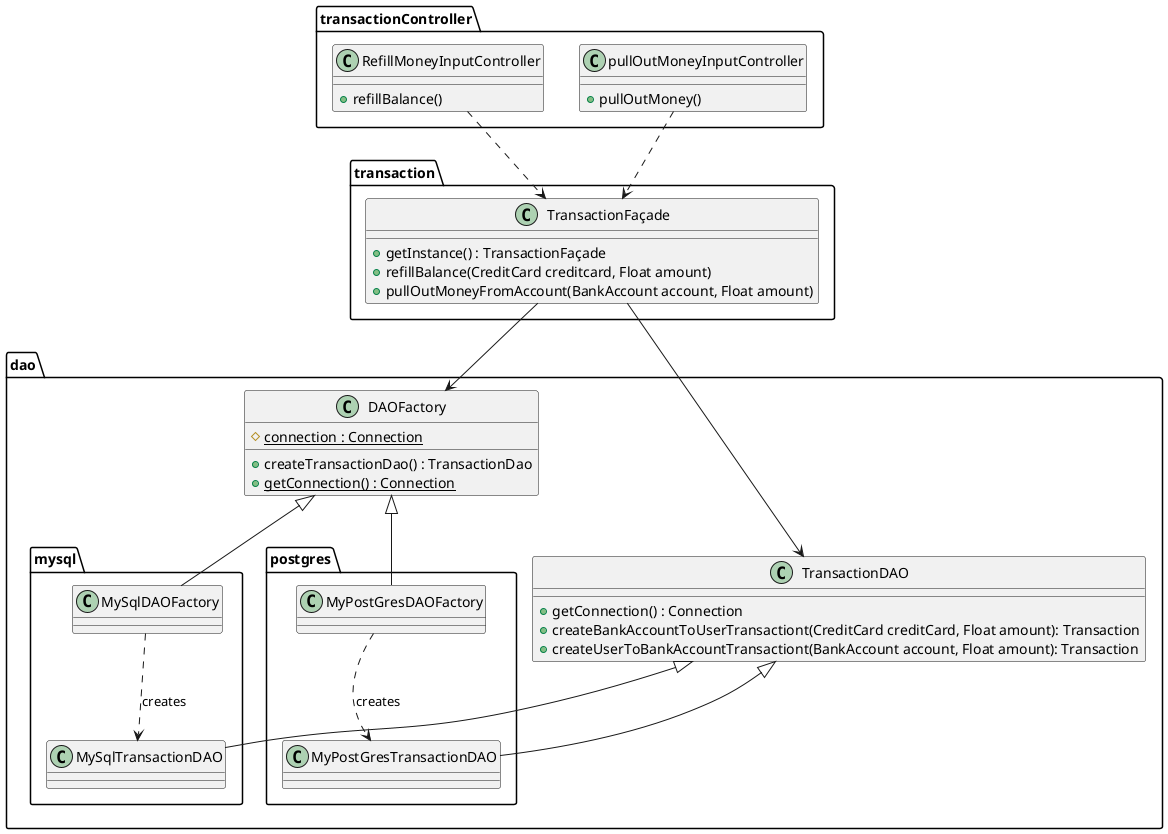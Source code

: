 @startuml manage_balance

package transactionController <<Folder>> {
  
  class RefillMoneyInputController{
    +refillBalance()
  }
  class pullOutMoneyInputController{
    +pullOutMoney()
  }
}

package transaction <<Folder>> {
  class TransactionFaçade {
    +getInstance() : TransactionFaçade
    +refillBalance(CreditCard creditcard, Float amount)
    +pullOutMoneyFromAccount(BankAccount account, Float amount)
  }
  
}

package dao <<Folder>> {

  class DAOFactory {
    #{static}connection : Connection
    +createTransactionDao() : TransactionDao
    +{static}getConnection() : Connection
  }

  package mysql <<Folder>> {
    class MySqlDAOFactory {}
    class MySqlTransactionDAO {}
    
    MySqlDAOFactory .down.> MySqlTransactionDAO : creates
  }
  
  package postgres <<Folder>> {
    class MyPostGresDAOFactory {}
    class MyPostGresTransactionDAO {}
    
    MyPostGresDAOFactory .down.> MyPostGresTransactionDAO : creates
  }
  
  
  class TransactionDAO {
    +getConnection() : Connection
    +createBankAccountToUserTransactiont(CreditCard creditCard, Float amount): Transaction
    +createUserToBankAccountTransactiont(BankAccount account, Float amount): Transaction
  }

  DAOFactory <|-- MySqlDAOFactory
  DAOFactory <|-- MyPostGresDAOFactory    
  TransactionDAO <|-- MyPostGresTransactionDAO
  TransactionDAO <|-- MySqlTransactionDAO

}

RefillMoneyInputController .down.> TransactionFaçade
pullOutMoneyInputController .down.> TransactionFaçade

TransactionFaçade -down-> DAOFactory
TransactionFaçade -down-> TransactionDAO

@enduml
